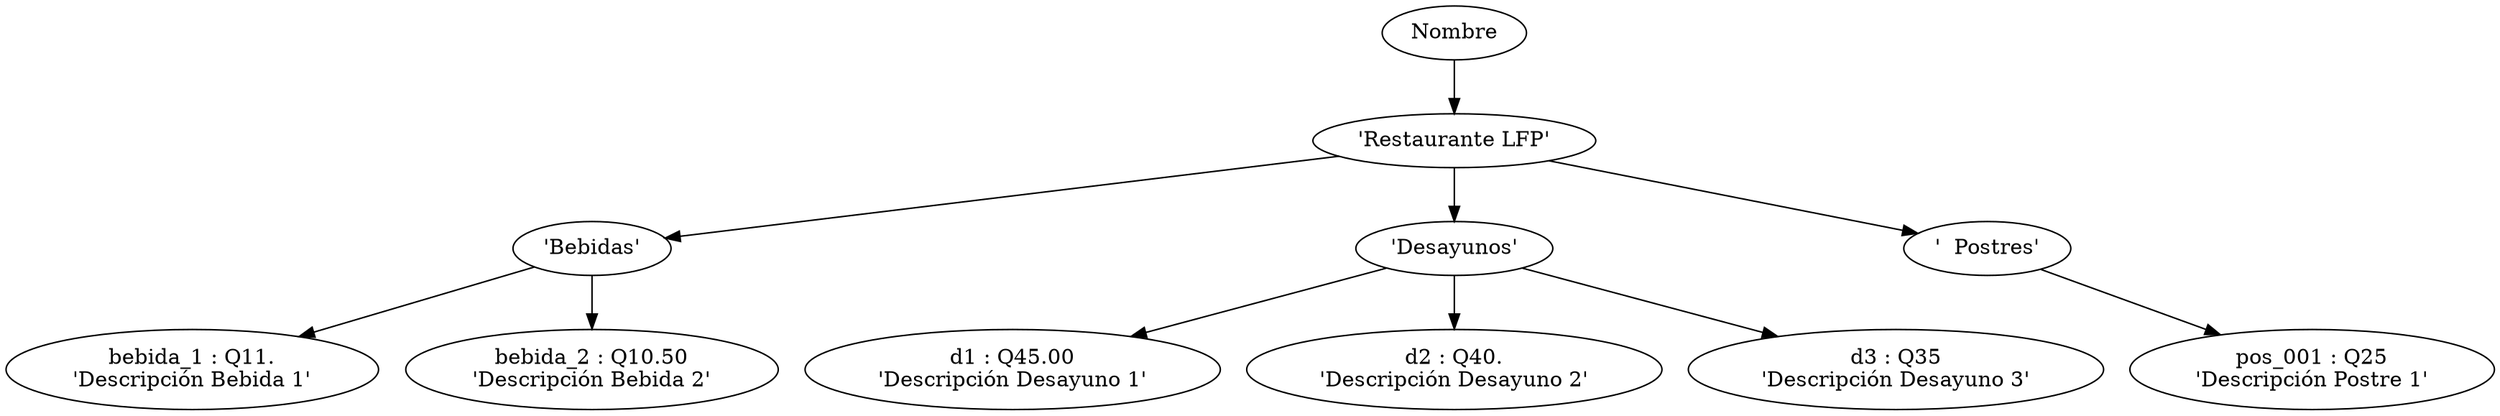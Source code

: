 digraph G { 
Inicio[label="Nombre"]
Nombre[label="'Restaurante LFP'"]
Inicio -> Nombre 
sec1[label="'Bebidas'"]
Nombre -> sec1
son0[label="bebida_1 : Q11.
'Descripción Bebida 1'"]
sec1-> son0
son1[label="bebida_2 : Q10.50
'Descripción Bebida 2'"]
sec1-> son1
sec2[label="'Desayunos'"]
Nombre -> sec2
son2[label="d1 : Q45.00
'Descripción Desayuno 1'"]
sec2-> son2
son3[label="d2 : Q40.
'Descripción Desayuno 2'"]
sec2-> son3
son4[label="d3 : Q35
'Descripción Desayuno 3'"]
sec2-> son4
sec3[label="'  Postres'"]
Nombre -> sec3
son5[label="pos_001 : Q25
'Descripción Postre 1'"]
sec3-> son5
}